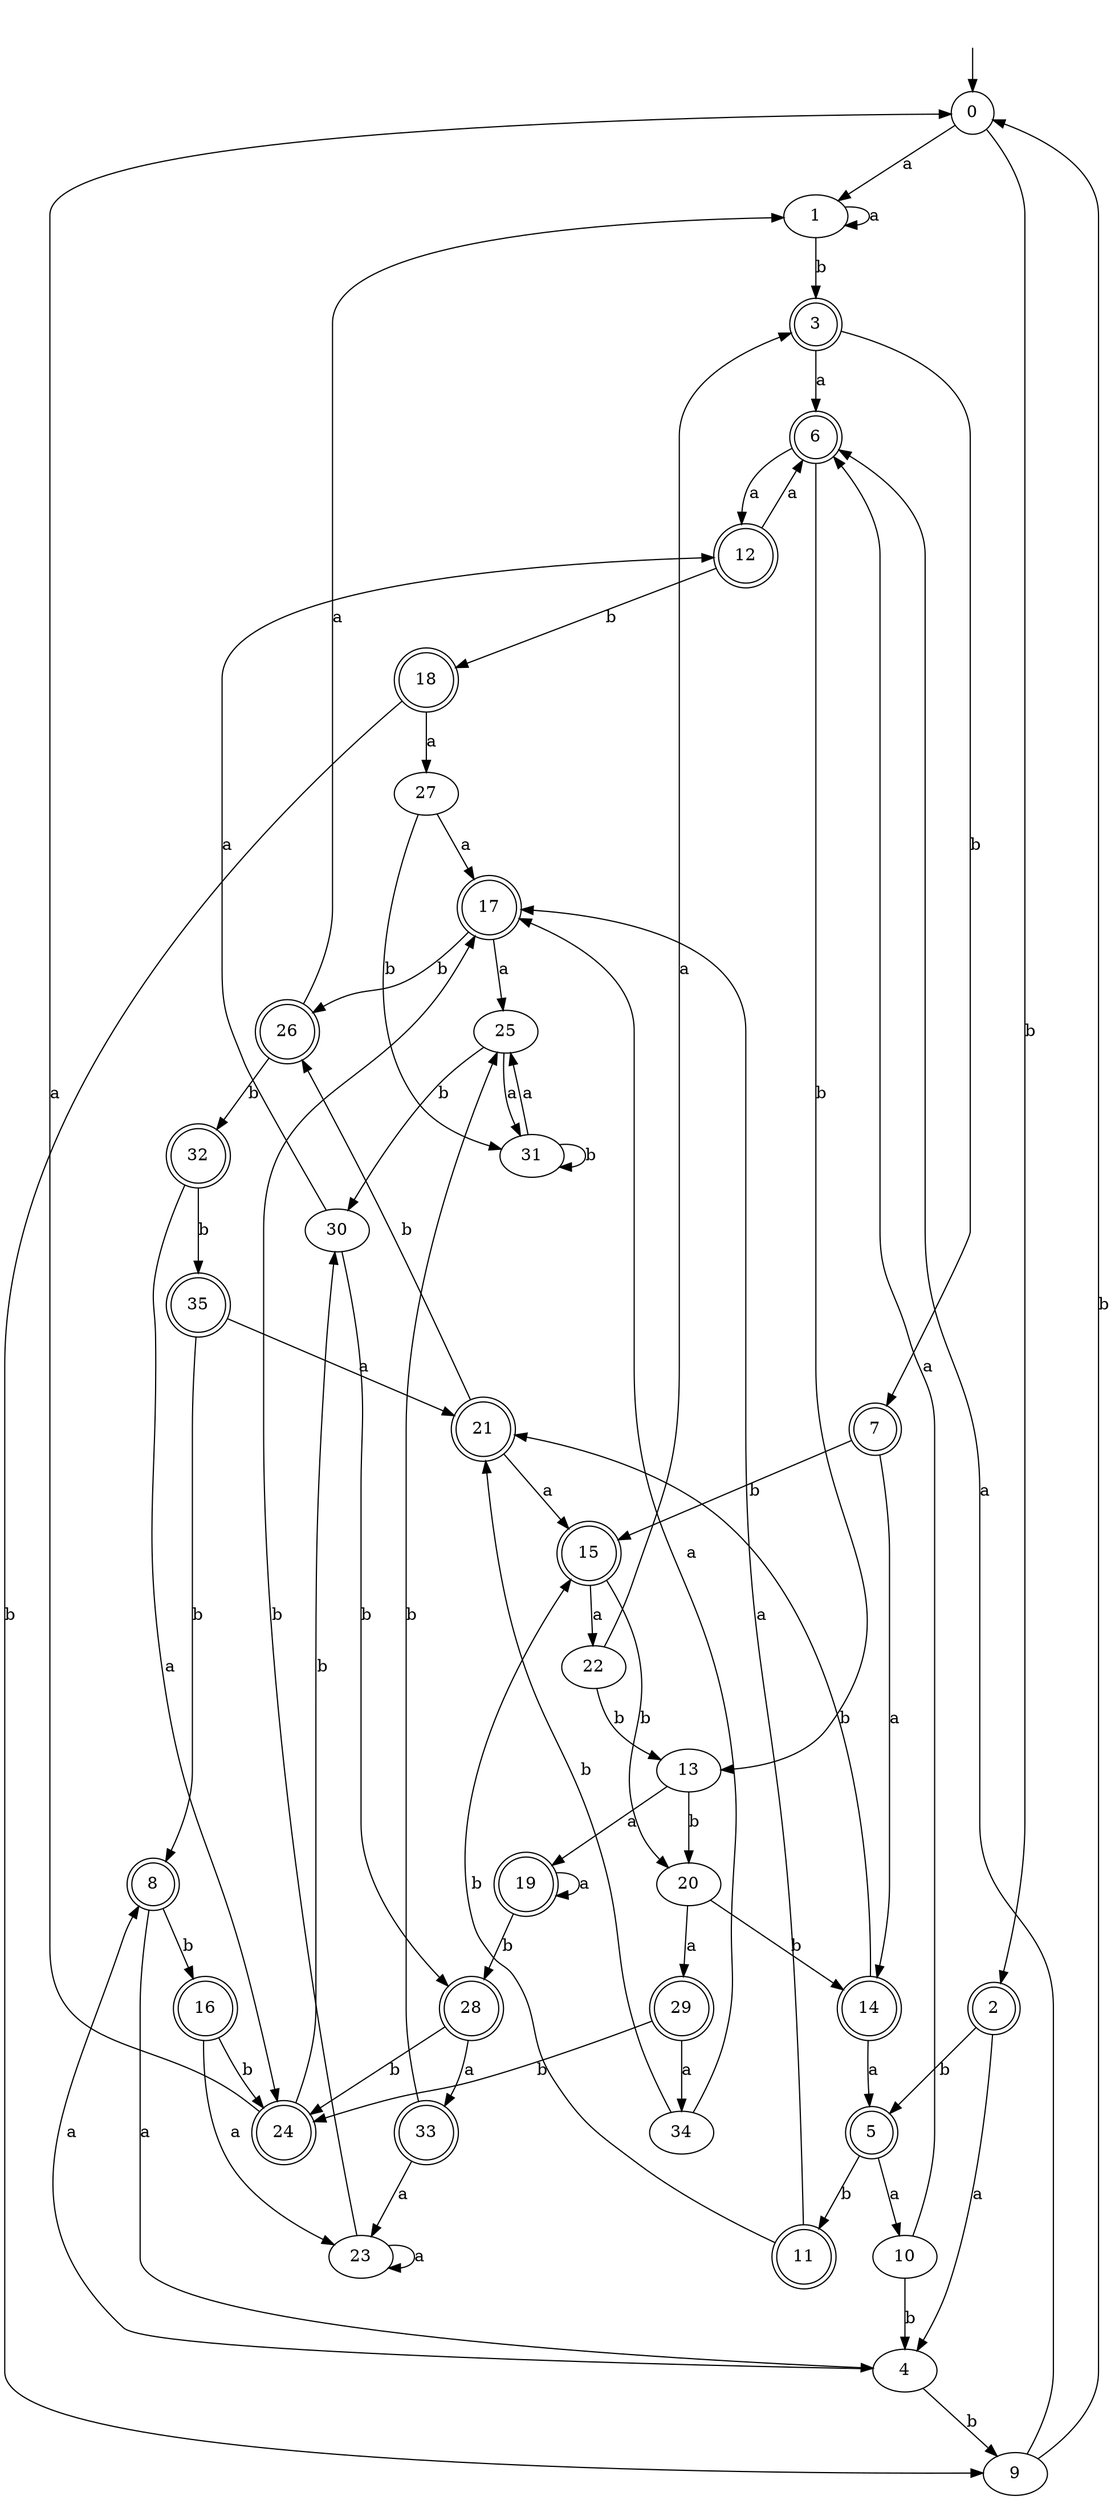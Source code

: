 digraph RandomDFA {
  __start0 [label="", shape=none];
  __start0 -> 0 [label=""];
  0 [shape=circle]
  0 -> 1 [label="a"]
  0 -> 2 [label="b"]
  1
  1 -> 1 [label="a"]
  1 -> 3 [label="b"]
  2 [shape=doublecircle]
  2 -> 4 [label="a"]
  2 -> 5 [label="b"]
  3 [shape=doublecircle]
  3 -> 6 [label="a"]
  3 -> 7 [label="b"]
  4
  4 -> 8 [label="a"]
  4 -> 9 [label="b"]
  5 [shape=doublecircle]
  5 -> 10 [label="a"]
  5 -> 11 [label="b"]
  6 [shape=doublecircle]
  6 -> 12 [label="a"]
  6 -> 13 [label="b"]
  7 [shape=doublecircle]
  7 -> 14 [label="a"]
  7 -> 15 [label="b"]
  8 [shape=doublecircle]
  8 -> 4 [label="a"]
  8 -> 16 [label="b"]
  9
  9 -> 6 [label="a"]
  9 -> 0 [label="b"]
  10
  10 -> 6 [label="a"]
  10 -> 4 [label="b"]
  11 [shape=doublecircle]
  11 -> 17 [label="a"]
  11 -> 15 [label="b"]
  12 [shape=doublecircle]
  12 -> 6 [label="a"]
  12 -> 18 [label="b"]
  13
  13 -> 19 [label="a"]
  13 -> 20 [label="b"]
  14 [shape=doublecircle]
  14 -> 5 [label="a"]
  14 -> 21 [label="b"]
  15 [shape=doublecircle]
  15 -> 22 [label="a"]
  15 -> 20 [label="b"]
  16 [shape=doublecircle]
  16 -> 23 [label="a"]
  16 -> 24 [label="b"]
  17 [shape=doublecircle]
  17 -> 25 [label="a"]
  17 -> 26 [label="b"]
  18 [shape=doublecircle]
  18 -> 27 [label="a"]
  18 -> 9 [label="b"]
  19 [shape=doublecircle]
  19 -> 19 [label="a"]
  19 -> 28 [label="b"]
  20
  20 -> 29 [label="a"]
  20 -> 14 [label="b"]
  21 [shape=doublecircle]
  21 -> 15 [label="a"]
  21 -> 26 [label="b"]
  22
  22 -> 3 [label="a"]
  22 -> 13 [label="b"]
  23
  23 -> 23 [label="a"]
  23 -> 17 [label="b"]
  24 [shape=doublecircle]
  24 -> 0 [label="a"]
  24 -> 30 [label="b"]
  25
  25 -> 31 [label="a"]
  25 -> 30 [label="b"]
  26 [shape=doublecircle]
  26 -> 1 [label="a"]
  26 -> 32 [label="b"]
  27
  27 -> 17 [label="a"]
  27 -> 31 [label="b"]
  28 [shape=doublecircle]
  28 -> 33 [label="a"]
  28 -> 24 [label="b"]
  29 [shape=doublecircle]
  29 -> 34 [label="a"]
  29 -> 24 [label="b"]
  30
  30 -> 12 [label="a"]
  30 -> 28 [label="b"]
  31
  31 -> 25 [label="a"]
  31 -> 31 [label="b"]
  32 [shape=doublecircle]
  32 -> 24 [label="a"]
  32 -> 35 [label="b"]
  33 [shape=doublecircle]
  33 -> 23 [label="a"]
  33 -> 25 [label="b"]
  34
  34 -> 17 [label="a"]
  34 -> 21 [label="b"]
  35 [shape=doublecircle]
  35 -> 21 [label="a"]
  35 -> 8 [label="b"]
}
